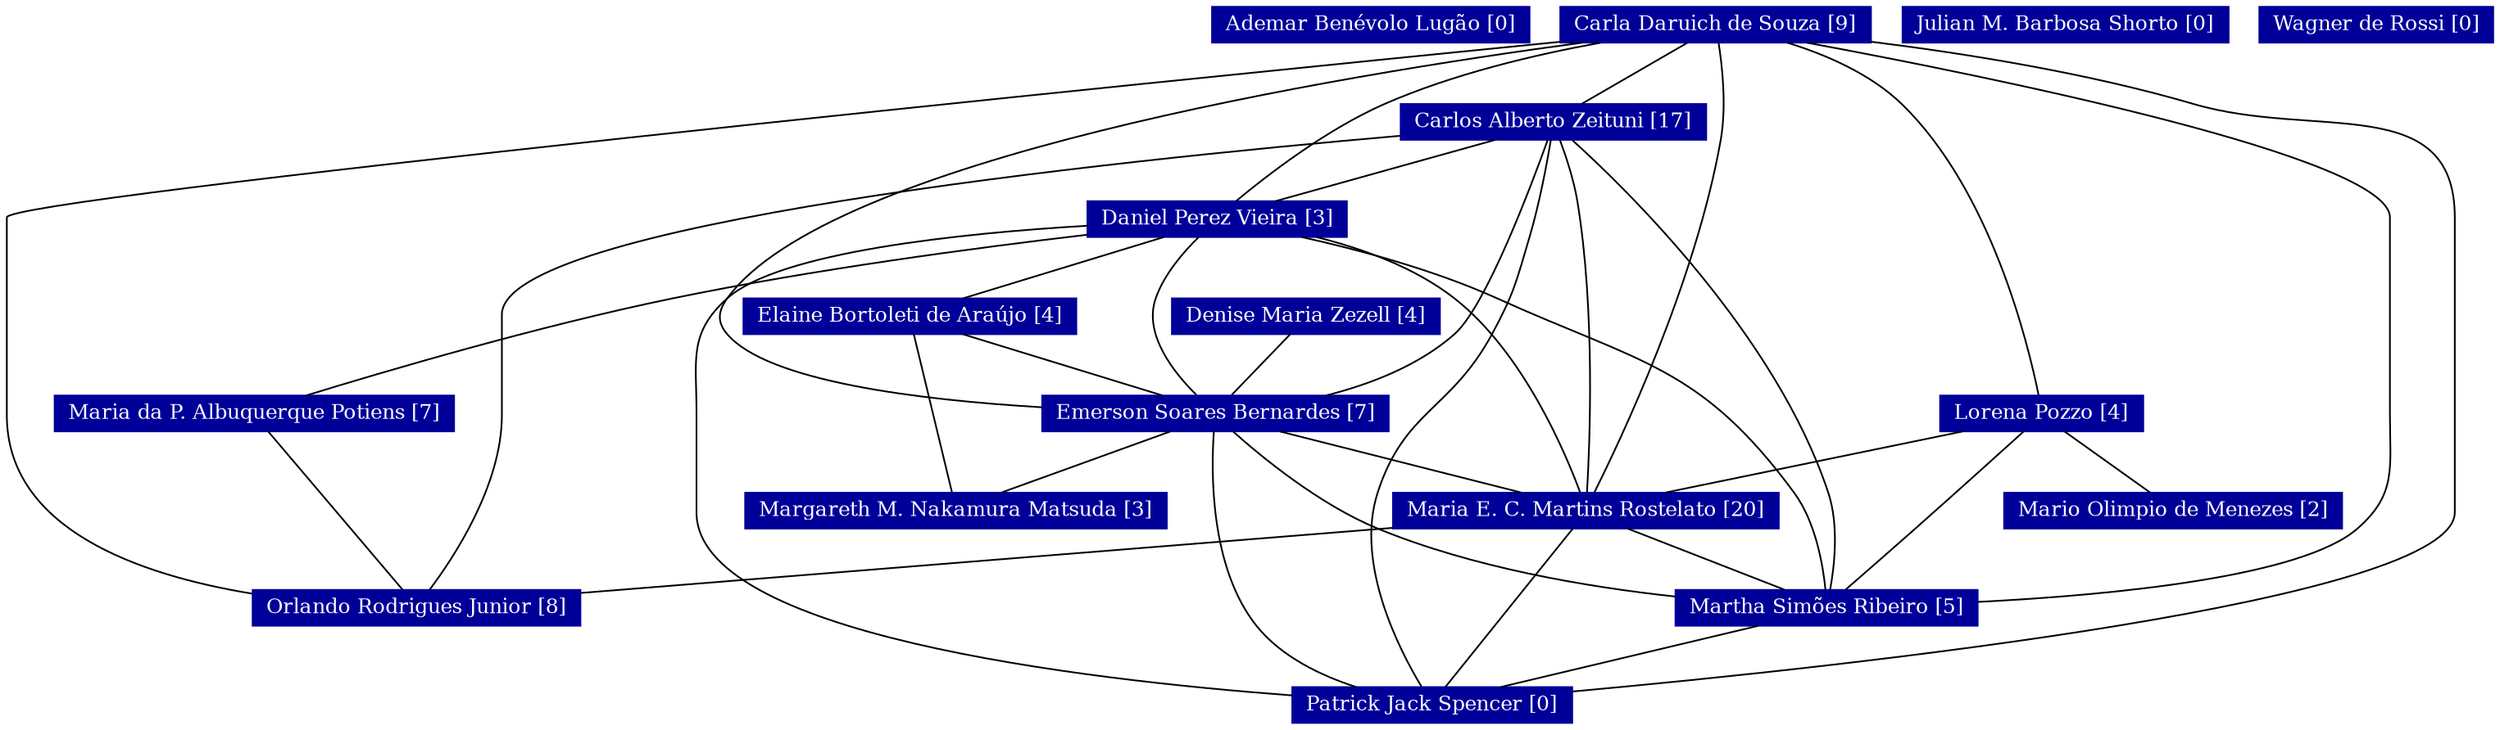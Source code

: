 strict graph grafo1 {
	graph [bb="0,0,1282,420",
		id=grafo1,
		overlap=False
	];
	node [fontsize=12,
		label="\N",
		shape=rectangle,
		style=filled
	];
	0	[URL="membro-8256644098407834.html",
		color="#000099",
		fontcolor="#FFFFFF",
		height=0.29167,
		label="Ademar Benévolo Lugão [0]",
		pos="723,409.5",
		width=2.1389];
	1	[URL="membro-8451835458608326.html",
		color="#000099",
		fontcolor="#FFFFFF",
		height=0.29167,
		label="Carla Daruich de Souza [9]",
		pos="891,409.5",
		width=2.0278];
	2	[URL="membro-4079771121219968.html",
		color="#000099",
		fontcolor="#FFFFFF",
		height=0.29167,
		label="Carlos Alberto Zeituni [17]",
		pos="796,352.5",
		width=2.0139];
	1 -- 2	[pos="874.45,398.92 857.12,388.89 830.06,373.22 812.68,363.16"];
	3	[URL="membro-7801475936103703.html",
		color="#000099",
		fontcolor="#FFFFFF",
		height=0.29167,
		label="Daniel Perez Vieira [3]",
		pos="620,295.5",
		width=1.7361];
	1 -- 3	[pos="832.18,398.96 796.83,391.88 751.57,380.4 714,363 680.99,347.71 647.4,320.55 630.75,306.13"];
	6	[URL="membro-2599156909197631.html",
		color="#000099",
		fontcolor="#FFFFFF",
		height=0.29167,
		label="Emerson Soares Bernardes [7]",
		pos="634,181.5",
		width=2.2361];
	1 -- 6	[pos="829.52,398.99 704.73,378.26 429.1,324.72 377,249 371.71,241.31 371,235.15 377,228 399.27,201.44 486.72,190.37 553.48,185.77"];
	8	[URL="membro-4002781248359452.html",
		color="#000099",
		fontcolor="#FFFFFF",
		height=0.29167,
		label="Lorena Pozzo [4]",
		pos="1064,181.5",
		width=1.375];
	1 -- 8	[pos="935.73,398.92 957.66,392.17 982.94,381.02 1000,363 1048.5,311.81 1060.5,221.62 1063.3,192.13"];
	11	[URL="membro-4947891787244417.html",
		color="#000099",
		fontcolor="#FFFFFF",
		height=0.29167,
		label="Maria E. C. Martins Rostelato [20]",
		pos="829,124.5",
		width=2.5139];
	1 -- 11	[pos="888.93,398.58 886.21,385.58 881.29,362.08 877,342 860.77,265.95 857.36,246.8 840,171 837.17,158.64 833.7,144.45 831.43,135.25"];
	13	[URL="membro-4996734160632011.html",
		color="#000099",
		fontcolor="#FFFFFF",
		height=0.29167,
		label="Martha Simões Ribeiro [5]",
		pos="948,67.5",
		width=1.9861];
	1 -- 13	[pos="936.07,398.99 1031.2,378.3 1244,328.45 1244,296.5 1244,296.5 1244,296.5 1244,180.5 1244,149.76 1248,134.44 1225,114 1195.4,87.623 \
1091.5,76.394 1019.7,71.714"];
	14	[URL="membro-4497027431723360.html",
		color="#000099",
		fontcolor="#FFFFFF",
		height=0.29167,
		label="Orlando Rodrigues Junior [8]",
		pos="183,67.5",
		width=2.1667];
	1 -- 14	[pos="817.71,399.77 604.57,374.31 0,301.64 0,296.5 0,296.5 0,296.5 0,180.5 0,119.78 74.19,90.98 128.09,78.065"];
	15	[URL="membro-2173085213526010.html",
		color="#000099",
		fontcolor="#FFFFFF",
		height=0.29167,
		label="Patrick Jack Spencer [0]",
		pos="750,10.5",
		width=1.8194];
	1 -- 15	[pos="964.04,399.19 1012.4,391.94 1076.8,380.19 1132,363 1201.6,341.31 1282,369.42 1282,296.5 1282,296.5 1282,296.5 1282,123.5 1282,29.173 \
957.7,13.866 815.5,11.688"];
	2 -- 3	[pos="765.34,341.92 733.14,331.86 682.78,316.12 650.6,306.06"];
	2 -- 6	[pos="792.51,341.92 782.91,315.97 755.65,245.19 738,228 719.93,210.4 693.93,199.03 672.44,192.05"];
	2 -- 11	[pos="799.56,341.88 802.78,332.76 807.42,318.63 810,306 823.13,241.79 827.47,162.76 828.63,135.39"];
	2 -- 13	[pos="806.14,341.95 835.27,313.73 918.94,226.96 948,135 954.12,115.62 951.83,91.459 949.79,78.247"];
	2 -- 14	[pos="723.27,351.76 573.38,350.33 244,336.19 244,239.5 244,239.5 244,239.5 244,180.5 244,137.99 209.69,96.244 192.53,78.029"];
	2 -- 15	[pos="794.4,341.93 792.12,328.93 787.61,304.99 782,285 762.9,216.92 740.95,204.69 729,135 727.42,125.8 728.06,123.29 729,114 732.52,79.302 \
742.57,38.995 747.38,21.01"];
	3 -- 6	[pos="610.49,284.67 599.21,271.77 582.9,248.36 591,228 596.86,213.26 610.03,200.53 620.25,192.32"];
	3 -- 11	[pos="660.85,284.95 685,277.87 715.22,266.38 738,249 780.77,216.36 812.7,158.34 824.27,135.31"];
	3 -- 13	[pos="661.3,284.99 690.79,277.36 730.94,265.25 764,249 843.67,209.85 875.86,206.85 928,135 940.6,117.63 945.35,92.266 947.07,78.421"];
	3 -- 15	[pos="557.33,290.17 494.3,284.56 402.86,272.56 377,249 354.28,228.3 358,213.24 358,182.5 358,182.5 358,182.5 358,123.5 358,56.437 572.8,\
27.289 684.39,16.67"];
	5	[URL="membro-4921659299780500.html",
		color="#000099",
		fontcolor="#FFFFFF",
		height=0.29167,
		label="Elaine Bortoleti de Araújo [4]",
		pos="465,238.5",
		width=2.1806];
	3 -- 5	[pos="593,284.92 564.64,274.86 520.29,259.12 491.95,249.06"];
	10	[URL="membro-2413622335075405.html",
		color="#000099",
		fontcolor="#FFFFFF",
		height=0.29167,
		label="Maria da P. Albuquerque Potiens [7]",
		pos="122,181.5",
		width=2.6111];
	3 -- 10	[pos="557.35,286.5 501.11,278.76 416.51,265.76 344,249 273.05,232.6 191.45,206.15 149.73,192.05"];
	6 -- 11	[pos="667.97,170.92 703.65,160.86 759.44,145.12 795.1,135.06"];
	6 -- 13	[pos="644.52,170.93 661.17,156.31 695.18,128.61 729,114 775.88,93.749 832.38,82.297 876.25,75.948"];
	6 -- 15	[pos="633.16,170.68 631.76,148.13 631.37,91.904 658,57 671.51,39.292 693.76,28.029 713,21.139"];
	9	[URL="membro-5731839027155619.html",
		color="#000099",
		fontcolor="#FFFFFF",
		height=0.29167,
		label="Margareth M. Nakamura Matsuda [3]",
		pos="498,124.5",
		width=2.6944];
	6 -- 9	[pos="610.31,170.92 585.5,160.89 546.75,145.22 521.87,135.16"];
	8 -- 11	[pos="1023.3,170.98 980.38,160.93 913.02,145.16 869.96,135.09"];
	8 -- 13	[pos="1055.1,170.78 1043,157.6 1020.4,133.46 1000,114 986.63,101.25 970.53,87.375 959.82,78.342"];
	12	[URL="membro-4882949829423994.html",
		color="#000099",
		fontcolor="#FFFFFF",
		height=0.29167,
		label="Mario Olimpio de Menezes [2]",
		pos="1134,124.5",
		width=2.2639];
	8 -- 12	[pos="1076.2,170.92 1088.9,160.95 1108.7,145.41 1121.5,135.34"];
	11 -- 13	[pos="849.73,113.92 871.44,103.89 905.34,88.216 927.11,78.155"];
	11 -- 14	[pos="738.5,115.79 611.23,104.96 381.53,85.403 261.25,75.162"];
	11 -- 15	[pos="822.26,113.95 807.34,92.791 771.63,42.162 756.72,21.025"];
	13 -- 15	[pos="913.51,56.92 877.28,46.856 820.63,31.12 784.43,21.063"];
	5 -- 6	[pos="494.44,227.92 525.36,217.86 573.71,202.12 604.62,192.06"];
	5 -- 9	[pos="467.81,227.95 474.05,206.79 488.97,156.16 495.19,135.02"];
	10 -- 14	[pos="127.2,170.95 138.73,149.79 166.3,99.162 177.81,78.025"];
	4	[URL="membro-3524890504250775.html",
		color="#000099",
		fontcolor="#FFFFFF",
		height=0.29167,
		label="Denise Maria Zezell [4]",
		pos="665,238.5",
		width=1.7917];
	4 -- 6	[pos="659.6,227.92 653.98,217.95 645.22,202.41 639.55,192.34"];
	7	[URL="membro-3190017636816434.html",
		color="#000099",
		fontcolor="#FFFFFF",
		height=0.29167,
		label="Julian M. Barbosa Shorto [0]",
		pos="1059,409.5",
		width=2.1389];
	16	[URL="membro-7755548478382164.html",
		color="#000099",
		fontcolor="#FFFFFF",
		height=0.29167,
		label="Wagner de Rossi [0]",
		pos="1211,409.5",
		width=1.5694];
}
